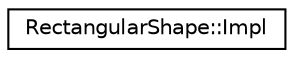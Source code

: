 digraph "Graphical Class Hierarchy"
{
 // LATEX_PDF_SIZE
  edge [fontname="Helvetica",fontsize="10",labelfontname="Helvetica",labelfontsize="10"];
  node [fontname="Helvetica",fontsize="10",shape=record];
  rankdir="LR";
  Node0 [label="RectangularShape::Impl",height=0.2,width=0.4,color="black", fillcolor="white", style="filled",URL="$struct_rectangular_shape_1_1_impl.html",tooltip=" "];
}
